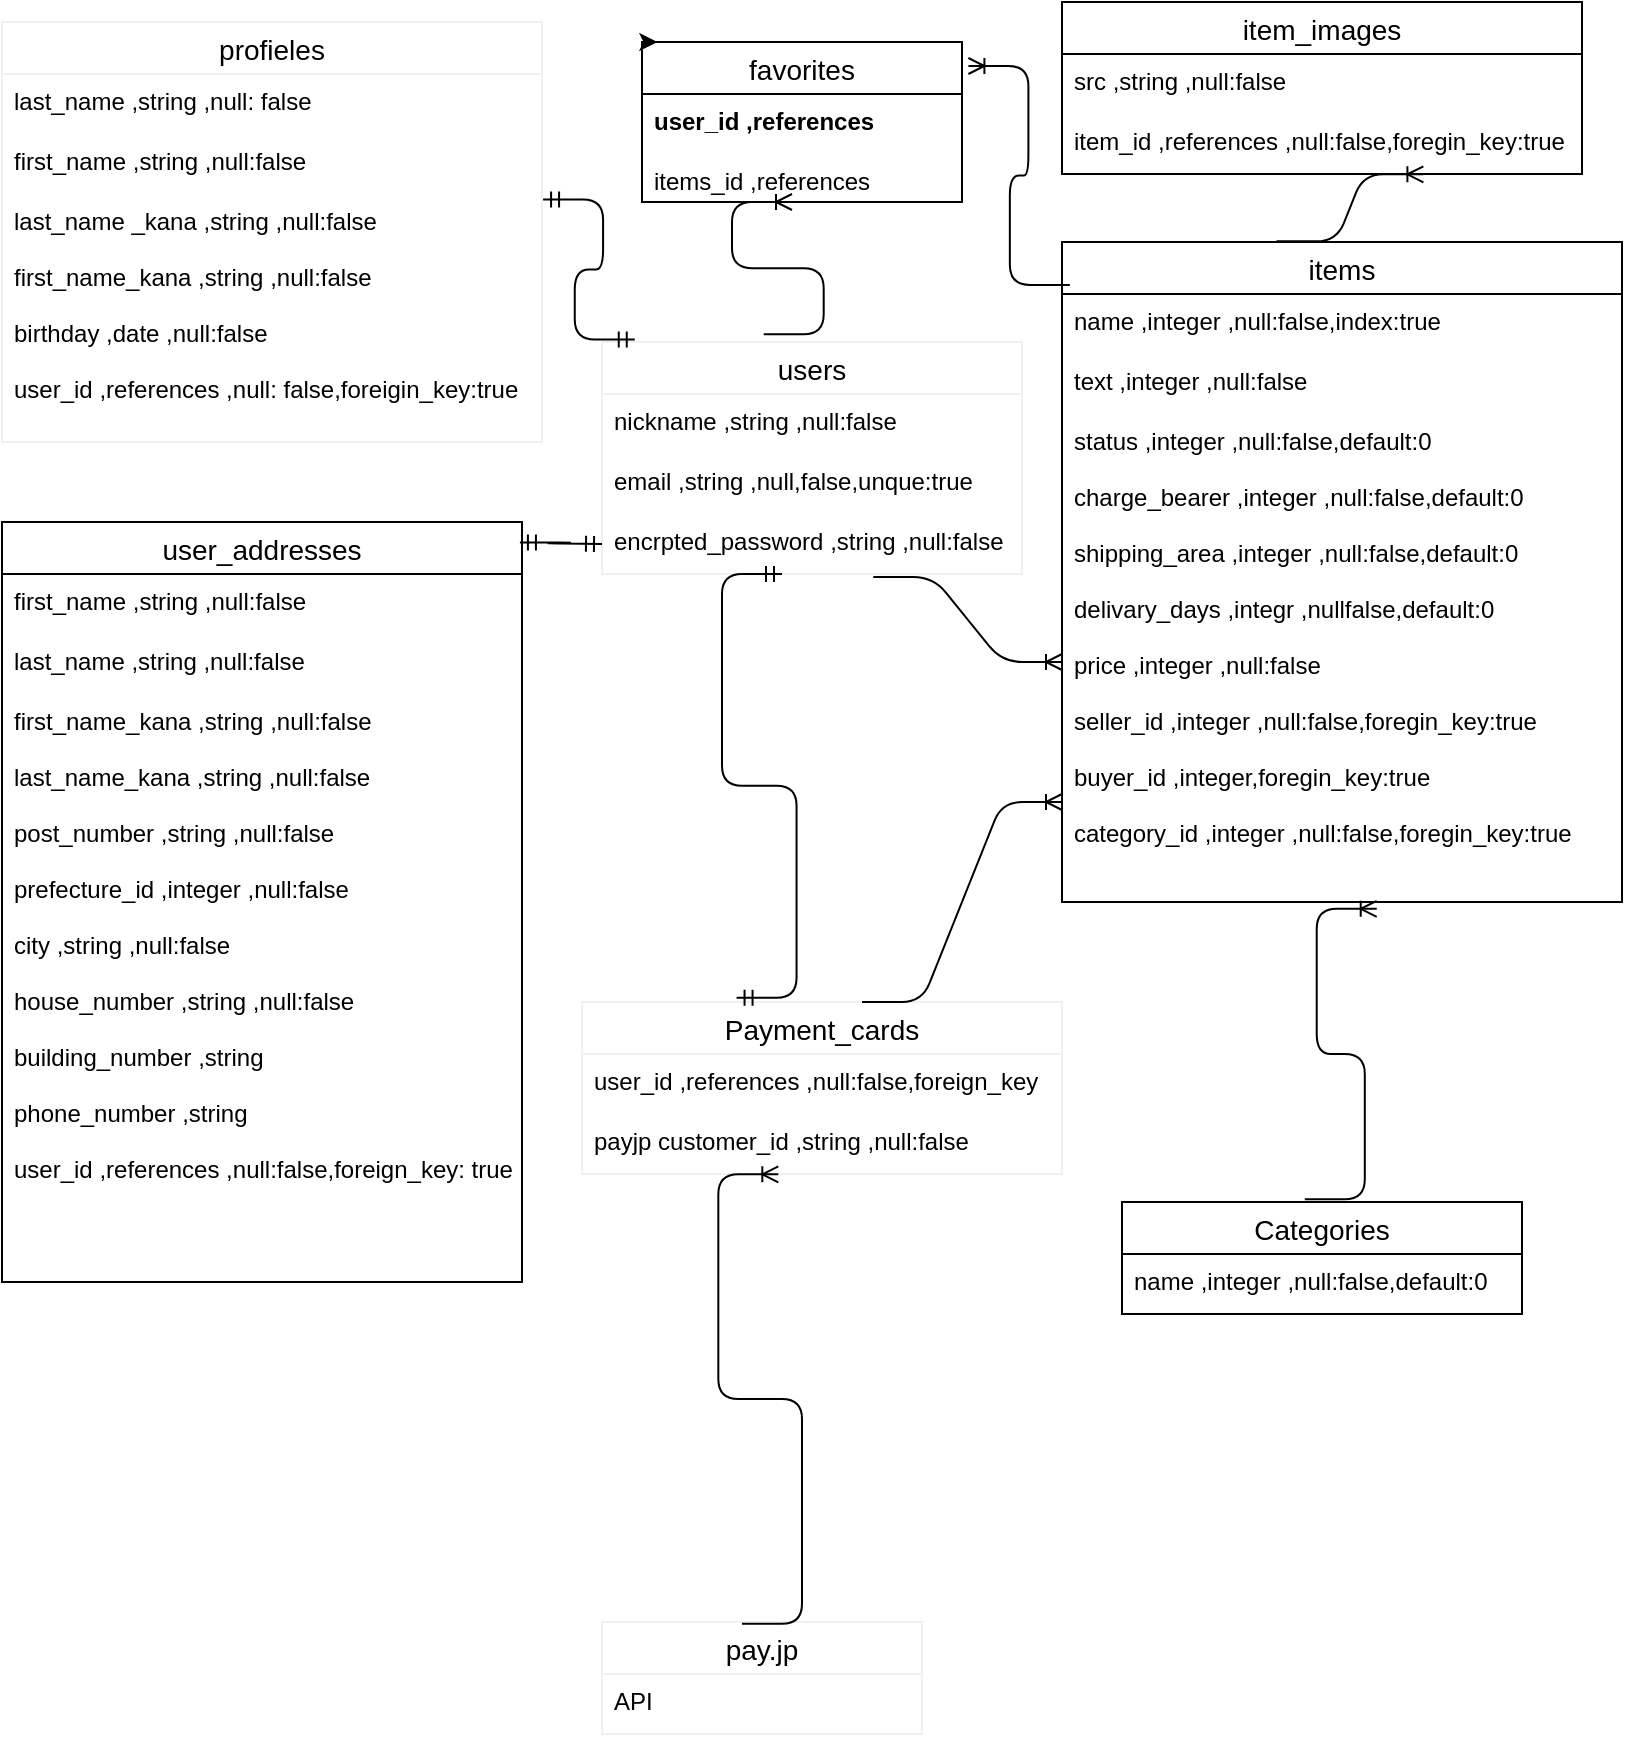 <mxfile>
    <diagram id="Y5r9peVsJ0q9vcZss0R_" name="ページ1">
        <mxGraphModel dx="619" dy="1540" grid="1" gridSize="10" guides="1" tooltips="1" connect="1" arrows="1" fold="1" page="1" pageScale="1" pageWidth="827" pageHeight="1169" math="0" shadow="0">
            <root>
                <mxCell id="0"/>
                <mxCell id="1" parent="0"/>
                <mxCell id="AvC1nVBK0GeLXNqufEMX-15" value="favorites" style="swimlane;fontStyle=0;childLayout=stackLayout;horizontal=1;startSize=26;horizontalStack=0;resizeParent=1;resizeParentMax=0;resizeLast=0;collapsible=1;marginBottom=0;align=center;fontSize=14;" vertex="1" parent="1">
                    <mxGeometry x="330" y="-1140" width="160" height="80" as="geometry"/>
                </mxCell>
                <mxCell id="AvC1nVBK0GeLXNqufEMX-16" value="user_id ,references" style="text;strokeColor=none;fillColor=none;spacingLeft=4;spacingRight=4;overflow=hidden;rotatable=0;points=[[0,0.5],[1,0.5]];portConstraint=eastwest;fontSize=12;fontStyle=1" vertex="1" parent="AvC1nVBK0GeLXNqufEMX-15">
                    <mxGeometry y="26" width="160" height="30" as="geometry"/>
                </mxCell>
                <mxCell id="AvC1nVBK0GeLXNqufEMX-17" value="items_id ,references&#10;" style="text;strokeColor=none;fillColor=none;spacingLeft=4;spacingRight=4;overflow=hidden;rotatable=0;points=[[0,0.5],[1,0.5]];portConstraint=eastwest;fontSize=12;" vertex="1" parent="AvC1nVBK0GeLXNqufEMX-15">
                    <mxGeometry y="56" width="160" height="24" as="geometry"/>
                </mxCell>
                <mxCell id="AvC1nVBK0GeLXNqufEMX-20" style="edgeStyle=orthogonalEdgeStyle;rounded=0;orthogonalLoop=1;jettySize=auto;html=1;exitX=0;exitY=0;exitDx=0;exitDy=0;entryX=0.048;entryY=-0.01;entryDx=0;entryDy=0;entryPerimeter=0;" edge="1" parent="1" source="AvC1nVBK0GeLXNqufEMX-15" target="AvC1nVBK0GeLXNqufEMX-15">
                    <mxGeometry relative="1" as="geometry"/>
                </mxCell>
                <mxCell id="AvC1nVBK0GeLXNqufEMX-75" value="users" style="swimlane;fontStyle=0;childLayout=stackLayout;horizontal=1;startSize=26;horizontalStack=0;resizeParent=1;resizeParentMax=0;resizeLast=0;collapsible=1;marginBottom=0;align=center;fontSize=14;strokeColor=#f0f0f0;" vertex="1" parent="1">
                    <mxGeometry x="310" y="-990" width="210" height="116" as="geometry"/>
                </mxCell>
                <mxCell id="AvC1nVBK0GeLXNqufEMX-76" value="nickname ,string ,null:false" style="text;strokeColor=none;fillColor=none;spacingLeft=4;spacingRight=4;overflow=hidden;rotatable=0;points=[[0,0.5],[1,0.5]];portConstraint=eastwest;fontSize=12;" vertex="1" parent="AvC1nVBK0GeLXNqufEMX-75">
                    <mxGeometry y="26" width="210" height="30" as="geometry"/>
                </mxCell>
                <mxCell id="AvC1nVBK0GeLXNqufEMX-77" value="email ,string ,null,false,unque:true" style="text;strokeColor=none;fillColor=none;spacingLeft=4;spacingRight=4;overflow=hidden;rotatable=0;points=[[0,0.5],[1,0.5]];portConstraint=eastwest;fontSize=12;" vertex="1" parent="AvC1nVBK0GeLXNqufEMX-75">
                    <mxGeometry y="56" width="210" height="30" as="geometry"/>
                </mxCell>
                <mxCell id="AvC1nVBK0GeLXNqufEMX-78" value="encrpted_password ,string ,null:false" style="text;strokeColor=none;fillColor=none;spacingLeft=4;spacingRight=4;overflow=hidden;rotatable=0;points=[[0,0.5],[1,0.5]];portConstraint=eastwest;fontSize=12;" vertex="1" parent="AvC1nVBK0GeLXNqufEMX-75">
                    <mxGeometry y="86" width="210" height="30" as="geometry"/>
                </mxCell>
                <mxCell id="AvC1nVBK0GeLXNqufEMX-81" value="Payment_cards" style="swimlane;fontStyle=0;childLayout=stackLayout;horizontal=1;startSize=26;horizontalStack=0;resizeParent=1;resizeParentMax=0;resizeLast=0;collapsible=1;marginBottom=0;align=center;fontSize=14;strokeColor=#f0f0f0;" vertex="1" parent="1">
                    <mxGeometry x="300" y="-660" width="240" height="86" as="geometry"/>
                </mxCell>
                <mxCell id="AvC1nVBK0GeLXNqufEMX-82" value="user_id ,references ,null:false,foreign_key" style="text;strokeColor=none;fillColor=none;spacingLeft=4;spacingRight=4;overflow=hidden;rotatable=0;points=[[0,0.5],[1,0.5]];portConstraint=eastwest;fontSize=12;" vertex="1" parent="AvC1nVBK0GeLXNqufEMX-81">
                    <mxGeometry y="26" width="240" height="30" as="geometry"/>
                </mxCell>
                <mxCell id="AvC1nVBK0GeLXNqufEMX-83" value="payjp customer_id ,string ,null:false" style="text;strokeColor=none;fillColor=none;spacingLeft=4;spacingRight=4;overflow=hidden;rotatable=0;points=[[0,0.5],[1,0.5]];portConstraint=eastwest;fontSize=12;" vertex="1" parent="AvC1nVBK0GeLXNqufEMX-81">
                    <mxGeometry y="56" width="240" height="30" as="geometry"/>
                </mxCell>
                <mxCell id="AvC1nVBK0GeLXNqufEMX-85" value="pay.jp" style="swimlane;fontStyle=0;childLayout=stackLayout;horizontal=1;startSize=26;horizontalStack=0;resizeParent=1;resizeParentMax=0;resizeLast=0;collapsible=1;marginBottom=0;align=center;fontSize=14;strokeColor=#f0f0f0;" vertex="1" parent="1">
                    <mxGeometry x="310" y="-350" width="160" height="56" as="geometry"/>
                </mxCell>
                <mxCell id="AvC1nVBK0GeLXNqufEMX-86" value="API" style="text;strokeColor=none;fillColor=none;spacingLeft=4;spacingRight=4;overflow=hidden;rotatable=0;points=[[0,0.5],[1,0.5]];portConstraint=eastwest;fontSize=12;" vertex="1" parent="AvC1nVBK0GeLXNqufEMX-85">
                    <mxGeometry y="26" width="160" height="30" as="geometry"/>
                </mxCell>
                <mxCell id="AvC1nVBK0GeLXNqufEMX-89" value="profieles" style="swimlane;fontStyle=0;childLayout=stackLayout;horizontal=1;startSize=26;horizontalStack=0;resizeParent=1;resizeParentMax=0;resizeLast=0;collapsible=1;marginBottom=0;align=center;fontSize=14;strokeColor=#f0f0f0;" vertex="1" parent="1">
                    <mxGeometry x="10" y="-1150" width="270" height="210" as="geometry"/>
                </mxCell>
                <mxCell id="AvC1nVBK0GeLXNqufEMX-90" value="last_name ,string ,null: false" style="text;strokeColor=none;fillColor=none;spacingLeft=4;spacingRight=4;overflow=hidden;rotatable=0;points=[[0,0.5],[1,0.5]];portConstraint=eastwest;fontSize=12;" vertex="1" parent="AvC1nVBK0GeLXNqufEMX-89">
                    <mxGeometry y="26" width="270" height="30" as="geometry"/>
                </mxCell>
                <mxCell id="AvC1nVBK0GeLXNqufEMX-91" value="first_name ,string ,null:false" style="text;strokeColor=none;fillColor=none;spacingLeft=4;spacingRight=4;overflow=hidden;rotatable=0;points=[[0,0.5],[1,0.5]];portConstraint=eastwest;fontSize=12;" vertex="1" parent="AvC1nVBK0GeLXNqufEMX-89">
                    <mxGeometry y="56" width="270" height="30" as="geometry"/>
                </mxCell>
                <mxCell id="AvC1nVBK0GeLXNqufEMX-92" value="last_name _kana ,string ,null:false&#10;&#10;first_name_kana ,string ,null:false&#10;&#10;birthday ,date ,null:false&#10;&#10;user_id ,references ,null: false,foreigin_key:true " style="text;strokeColor=none;fillColor=none;spacingLeft=4;spacingRight=4;overflow=hidden;rotatable=0;points=[[0,0.5],[1,0.5]];portConstraint=eastwest;fontSize=12;" vertex="1" parent="AvC1nVBK0GeLXNqufEMX-89">
                    <mxGeometry y="86" width="270" height="124" as="geometry"/>
                </mxCell>
                <mxCell id="AvC1nVBK0GeLXNqufEMX-93" value="user_addresses" style="swimlane;fontStyle=0;childLayout=stackLayout;horizontal=1;startSize=26;horizontalStack=0;resizeParent=1;resizeParentMax=0;resizeLast=0;collapsible=1;marginBottom=0;align=center;fontSize=14;fillColor=none;gradientColor=none;" vertex="1" parent="1">
                    <mxGeometry x="10" y="-900" width="260" height="380" as="geometry"/>
                </mxCell>
                <mxCell id="AvC1nVBK0GeLXNqufEMX-94" value="first_name ,string ,null:false" style="text;strokeColor=none;fillColor=none;spacingLeft=4;spacingRight=4;overflow=hidden;rotatable=0;points=[[0,0.5],[1,0.5]];portConstraint=eastwest;fontSize=12;" vertex="1" parent="AvC1nVBK0GeLXNqufEMX-93">
                    <mxGeometry y="26" width="260" height="30" as="geometry"/>
                </mxCell>
                <mxCell id="AvC1nVBK0GeLXNqufEMX-95" value="last_name ,string ,null:false" style="text;strokeColor=none;fillColor=none;spacingLeft=4;spacingRight=4;overflow=hidden;rotatable=0;points=[[0,0.5],[1,0.5]];portConstraint=eastwest;fontSize=12;" vertex="1" parent="AvC1nVBK0GeLXNqufEMX-93">
                    <mxGeometry y="56" width="260" height="30" as="geometry"/>
                </mxCell>
                <mxCell id="AvC1nVBK0GeLXNqufEMX-96" value="first_name_kana ,string ,null:false&#10;&#10;last_name_kana ,string ,null:false&#10;&#10;post_number ,string ,null:false&#10;&#10;prefecture_id ,integer ,null:false&#10;&#10;city ,string ,null:false&#10;&#10;house_number ,string ,null:false&#10;&#10;building_number ,string&#10;&#10;phone_number ,string&#10;&#10;user_id ,references ,null:false,foreign_key: true&#10;&#10;&#10;&#10;&#10;&#10;&#10;" style="text;strokeColor=none;fillColor=none;spacingLeft=4;spacingRight=4;overflow=hidden;rotatable=0;points=[[0,0.5],[1,0.5]];portConstraint=eastwest;fontSize=12;" vertex="1" parent="AvC1nVBK0GeLXNqufEMX-93">
                    <mxGeometry y="86" width="260" height="294" as="geometry"/>
                </mxCell>
                <mxCell id="AvC1nVBK0GeLXNqufEMX-99" value="item_images" style="swimlane;fontStyle=0;childLayout=stackLayout;horizontal=1;startSize=26;horizontalStack=0;resizeParent=1;resizeParentMax=0;resizeLast=0;collapsible=1;marginBottom=0;align=center;fontSize=14;fillColor=none;gradientColor=none;" vertex="1" parent="1">
                    <mxGeometry x="540" y="-1160" width="260" height="86" as="geometry"/>
                </mxCell>
                <mxCell id="AvC1nVBK0GeLXNqufEMX-100" value="src ,string ,null:false" style="text;strokeColor=none;fillColor=none;spacingLeft=4;spacingRight=4;overflow=hidden;rotatable=0;points=[[0,0.5],[1,0.5]];portConstraint=eastwest;fontSize=12;" vertex="1" parent="AvC1nVBK0GeLXNqufEMX-99">
                    <mxGeometry y="26" width="260" height="30" as="geometry"/>
                </mxCell>
                <mxCell id="AvC1nVBK0GeLXNqufEMX-101" value="item_id ,references ,null:false,foregin_key:true" style="text;strokeColor=none;fillColor=none;spacingLeft=4;spacingRight=4;overflow=hidden;rotatable=0;points=[[0,0.5],[1,0.5]];portConstraint=eastwest;fontSize=12;" vertex="1" parent="AvC1nVBK0GeLXNqufEMX-99">
                    <mxGeometry y="56" width="260" height="30" as="geometry"/>
                </mxCell>
                <mxCell id="AvC1nVBK0GeLXNqufEMX-103" value="items" style="swimlane;fontStyle=0;childLayout=stackLayout;horizontal=1;startSize=26;horizontalStack=0;resizeParent=1;resizeParentMax=0;resizeLast=0;collapsible=1;marginBottom=0;align=center;fontSize=14;fillColor=none;gradientColor=none;" vertex="1" parent="1">
                    <mxGeometry x="540" y="-1040" width="280" height="330" as="geometry"/>
                </mxCell>
                <mxCell id="AvC1nVBK0GeLXNqufEMX-104" value="name ,integer ,null:false,index:true" style="text;strokeColor=none;fillColor=none;spacingLeft=4;spacingRight=4;overflow=hidden;rotatable=0;points=[[0,0.5],[1,0.5]];portConstraint=eastwest;fontSize=12;" vertex="1" parent="AvC1nVBK0GeLXNqufEMX-103">
                    <mxGeometry y="26" width="280" height="30" as="geometry"/>
                </mxCell>
                <mxCell id="AvC1nVBK0GeLXNqufEMX-105" value="text ,integer ,null:false" style="text;strokeColor=none;fillColor=none;spacingLeft=4;spacingRight=4;overflow=hidden;rotatable=0;points=[[0,0.5],[1,0.5]];portConstraint=eastwest;fontSize=12;" vertex="1" parent="AvC1nVBK0GeLXNqufEMX-103">
                    <mxGeometry y="56" width="280" height="30" as="geometry"/>
                </mxCell>
                <mxCell id="AvC1nVBK0GeLXNqufEMX-106" value="status ,integer ,null:false,default:0&#10;&#10;charge_bearer ,integer ,null:false,default:0&#10;&#10;shipping_area ,integer ,null:false,default:0&#10;&#10;delivary_days ,integr ,nullfalse,default:0&#10;&#10;price ,integer ,null:false&#10;&#10;seller_id ,integer ,null:false,foregin_key:true&#10;&#10;buyer_id ,integer,foregin_key:true&#10;&#10;category_id ,integer ,null:false,foregin_key:true&#10;&#10;" style="text;strokeColor=none;fillColor=none;spacingLeft=4;spacingRight=4;overflow=hidden;rotatable=0;points=[[0,0.5],[1,0.5]];portConstraint=eastwest;fontSize=12;" vertex="1" parent="AvC1nVBK0GeLXNqufEMX-103">
                    <mxGeometry y="86" width="280" height="244" as="geometry"/>
                </mxCell>
                <mxCell id="AvC1nVBK0GeLXNqufEMX-107" value="Categories" style="swimlane;fontStyle=0;childLayout=stackLayout;horizontal=1;startSize=26;horizontalStack=0;resizeParent=1;resizeParentMax=0;resizeLast=0;collapsible=1;marginBottom=0;align=center;fontSize=14;fillColor=none;gradientColor=none;" vertex="1" parent="1">
                    <mxGeometry x="570" y="-560" width="200" height="56" as="geometry"/>
                </mxCell>
                <mxCell id="AvC1nVBK0GeLXNqufEMX-108" value="name ,integer ,null:false,default:0" style="text;strokeColor=none;fillColor=none;spacingLeft=4;spacingRight=4;overflow=hidden;rotatable=0;points=[[0,0.5],[1,0.5]];portConstraint=eastwest;fontSize=12;" vertex="1" parent="AvC1nVBK0GeLXNqufEMX-107">
                    <mxGeometry y="26" width="200" height="30" as="geometry"/>
                </mxCell>
                <mxCell id="AvC1nVBK0GeLXNqufEMX-133" value="" style="edgeStyle=entityRelationEdgeStyle;fontSize=12;html=1;endArrow=ERoneToMany;exitX=0.385;exitY=-0.033;exitDx=0;exitDy=0;exitPerimeter=0;" edge="1" parent="1" source="AvC1nVBK0GeLXNqufEMX-75">
                    <mxGeometry width="100" height="100" relative="1" as="geometry">
                        <mxPoint x="355" y="-980" as="sourcePoint"/>
                        <mxPoint x="405" y="-1060" as="targetPoint"/>
                    </mxGeometry>
                </mxCell>
                <mxCell id="AvC1nVBK0GeLXNqufEMX-134" value="" style="edgeStyle=entityRelationEdgeStyle;fontSize=12;html=1;endArrow=ERoneToMany;exitX=0.383;exitY=-0.001;exitDx=0;exitDy=0;exitPerimeter=0;entryX=0.695;entryY=1.006;entryDx=0;entryDy=0;entryPerimeter=0;" edge="1" parent="1" source="AvC1nVBK0GeLXNqufEMX-103" target="AvC1nVBK0GeLXNqufEMX-101">
                    <mxGeometry width="100" height="100" relative="1" as="geometry">
                        <mxPoint x="570" y="-990" as="sourcePoint"/>
                        <mxPoint x="670" y="-1090" as="targetPoint"/>
                    </mxGeometry>
                </mxCell>
                <mxCell id="AvC1nVBK0GeLXNqufEMX-135" value="" style="edgeStyle=entityRelationEdgeStyle;fontSize=12;html=1;endArrow=ERoneToMany;exitX=0.457;exitY=-0.024;exitDx=0;exitDy=0;exitPerimeter=0;entryX=0.562;entryY=1.014;entryDx=0;entryDy=0;entryPerimeter=0;" edge="1" parent="1" source="AvC1nVBK0GeLXNqufEMX-107" target="AvC1nVBK0GeLXNqufEMX-106">
                    <mxGeometry width="100" height="100" relative="1" as="geometry">
                        <mxPoint x="610" y="-590" as="sourcePoint"/>
                        <mxPoint x="710" y="-690" as="targetPoint"/>
                    </mxGeometry>
                </mxCell>
                <mxCell id="AvC1nVBK0GeLXNqufEMX-136" value="" style="edgeStyle=entityRelationEdgeStyle;fontSize=12;html=1;endArrow=ERoneToMany;" edge="1" parent="1">
                    <mxGeometry width="100" height="100" relative="1" as="geometry">
                        <mxPoint x="440" y="-660" as="sourcePoint"/>
                        <mxPoint x="540" y="-760" as="targetPoint"/>
                    </mxGeometry>
                </mxCell>
                <mxCell id="AvC1nVBK0GeLXNqufEMX-138" value="" style="edgeStyle=entityRelationEdgeStyle;fontSize=12;html=1;endArrow=ERoneToMany;entryX=0.409;entryY=1.006;entryDx=0;entryDy=0;entryPerimeter=0;" edge="1" parent="1" target="AvC1nVBK0GeLXNqufEMX-83">
                    <mxGeometry width="100" height="100" relative="1" as="geometry">
                        <mxPoint x="380" y="-349.167" as="sourcePoint"/>
                        <mxPoint x="400" y="-620" as="targetPoint"/>
                    </mxGeometry>
                </mxCell>
                <mxCell id="AvC1nVBK0GeLXNqufEMX-139" value="" style="edgeStyle=entityRelationEdgeStyle;fontSize=12;html=1;endArrow=ERoneToMany;exitX=0.014;exitY=0.065;exitDx=0;exitDy=0;exitPerimeter=0;entryX=1.02;entryY=0.15;entryDx=0;entryDy=0;entryPerimeter=0;" edge="1" parent="1" source="AvC1nVBK0GeLXNqufEMX-103" target="AvC1nVBK0GeLXNqufEMX-15">
                    <mxGeometry width="100" height="100" relative="1" as="geometry">
                        <mxPoint x="400" y="-1022" as="sourcePoint"/>
                        <mxPoint x="500" y="-1122" as="targetPoint"/>
                    </mxGeometry>
                </mxCell>
                <mxCell id="AvC1nVBK0GeLXNqufEMX-140" value="" style="edgeStyle=entityRelationEdgeStyle;fontSize=12;html=1;endArrow=ERoneToMany;exitX=0.646;exitY=1.05;exitDx=0;exitDy=0;exitPerimeter=0;" edge="1" parent="1" source="AvC1nVBK0GeLXNqufEMX-78">
                    <mxGeometry width="100" height="100" relative="1" as="geometry">
                        <mxPoint x="430" y="-840" as="sourcePoint"/>
                        <mxPoint x="540" y="-830" as="targetPoint"/>
                    </mxGeometry>
                </mxCell>
                <mxCell id="AvC1nVBK0GeLXNqufEMX-141" value="" style="edgeStyle=entityRelationEdgeStyle;fontSize=12;html=1;endArrow=ERmandOne;startArrow=ERmandOne;entryX=1.002;entryY=0.022;entryDx=0;entryDy=0;entryPerimeter=0;exitX=0.078;exitY=-0.011;exitDx=0;exitDy=0;exitPerimeter=0;" edge="1" parent="1" source="AvC1nVBK0GeLXNqufEMX-75" target="AvC1nVBK0GeLXNqufEMX-92">
                    <mxGeometry width="100" height="100" relative="1" as="geometry">
                        <mxPoint x="130" y="-920" as="sourcePoint"/>
                        <mxPoint x="230" y="-1020" as="targetPoint"/>
                    </mxGeometry>
                </mxCell>
                <mxCell id="AvC1nVBK0GeLXNqufEMX-142" value="" style="edgeStyle=entityRelationEdgeStyle;fontSize=12;html=1;endArrow=ERmandOne;startArrow=ERmandOne;entryX=0;entryY=0.5;entryDx=0;entryDy=0;exitX=0.996;exitY=0.027;exitDx=0;exitDy=0;exitPerimeter=0;" edge="1" parent="1" source="AvC1nVBK0GeLXNqufEMX-93" target="AvC1nVBK0GeLXNqufEMX-78">
                    <mxGeometry width="100" height="100" relative="1" as="geometry">
                        <mxPoint x="280" y="-889" as="sourcePoint"/>
                        <mxPoint x="230" y="-1020" as="targetPoint"/>
                    </mxGeometry>
                </mxCell>
                <mxCell id="AvC1nVBK0GeLXNqufEMX-143" value="" style="edgeStyle=entityRelationEdgeStyle;fontSize=12;html=1;endArrow=ERmandOne;startArrow=ERmandOne;exitX=0.322;exitY=-0.025;exitDx=0;exitDy=0;exitPerimeter=0;" edge="1" parent="1" source="AvC1nVBK0GeLXNqufEMX-81">
                    <mxGeometry width="100" height="100" relative="1" as="geometry">
                        <mxPoint x="300" y="-774" as="sourcePoint"/>
                        <mxPoint x="400" y="-874" as="targetPoint"/>
                    </mxGeometry>
                </mxCell>
            </root>
        </mxGraphModel>
    </diagram>
</mxfile>